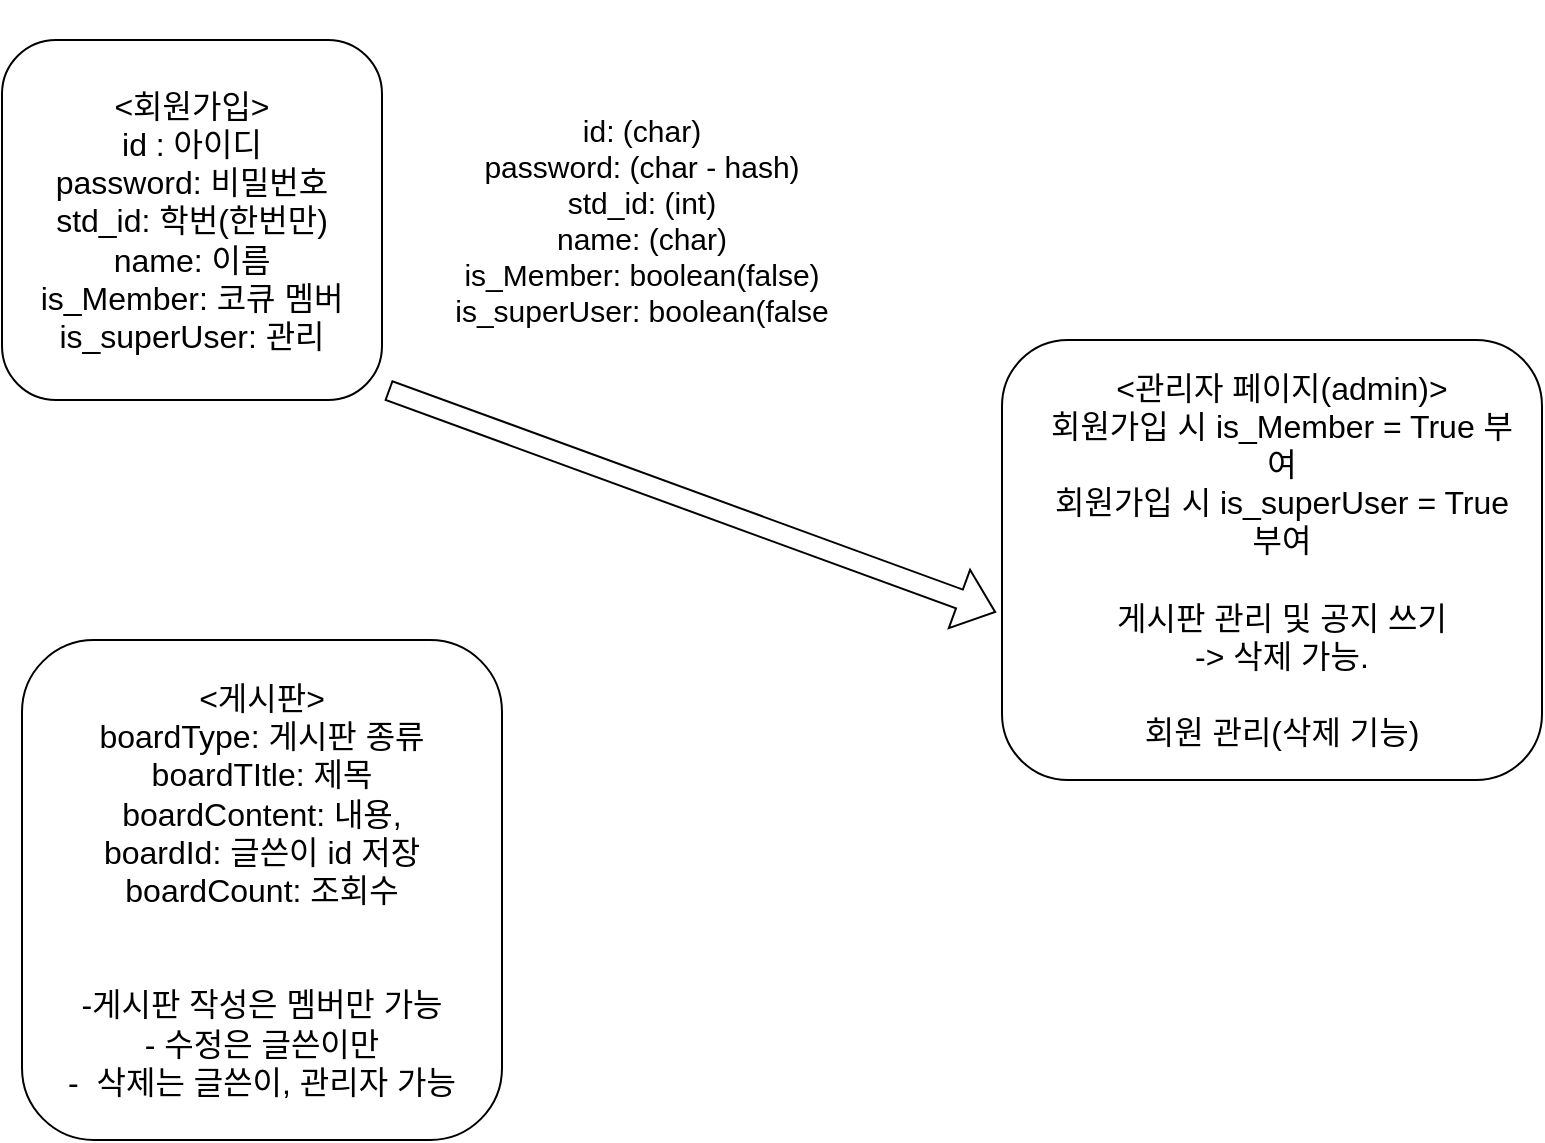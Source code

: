 <mxfile version="22.0.3" type="device">
  <diagram id="C5RBs43oDa-KdzZeNtuy" name="Page-1">
    <mxGraphModel dx="1100" dy="809" grid="1" gridSize="10" guides="1" tooltips="1" connect="1" arrows="1" fold="1" page="1" pageScale="1" pageWidth="827" pageHeight="1169" math="0" shadow="0">
      <root>
        <mxCell id="WIyWlLk6GJQsqaUBKTNV-0" />
        <mxCell id="WIyWlLk6GJQsqaUBKTNV-1" parent="WIyWlLk6GJQsqaUBKTNV-0" />
        <mxCell id="DdtnG8coqytSgWlLhSMR-16" value="" style="rounded=1;whiteSpace=wrap;html=1;" parent="WIyWlLk6GJQsqaUBKTNV-1" vertex="1">
          <mxGeometry x="30" y="330" width="240" height="250" as="geometry" />
        </mxCell>
        <mxCell id="DdtnG8coqytSgWlLhSMR-8" value="" style="rounded=1;whiteSpace=wrap;html=1;" parent="WIyWlLk6GJQsqaUBKTNV-1" vertex="1">
          <mxGeometry x="520" y="180" width="270" height="220" as="geometry" />
        </mxCell>
        <mxCell id="DdtnG8coqytSgWlLhSMR-1" value="" style="rounded=1;whiteSpace=wrap;html=1;" parent="WIyWlLk6GJQsqaUBKTNV-1" vertex="1">
          <mxGeometry x="20" y="30" width="190" height="180" as="geometry" />
        </mxCell>
        <mxCell id="DdtnG8coqytSgWlLhSMR-0" value="&lt;font style=&quot;font-size: 16px;&quot;&gt;&amp;lt;회원가입&amp;gt;&lt;br&gt;id : 아이디&lt;br&gt;password: 비밀번호&lt;br&gt;std_id: 학번(한번만)&lt;br&gt;name: 이름&lt;br&gt;is_Member: 코큐 멤버&lt;br&gt;is_superUser: 관리&lt;br&gt;&lt;br&gt;&lt;/font&gt;" style="text;html=1;strokeColor=none;fillColor=none;align=center;verticalAlign=middle;whiteSpace=wrap;rounded=0;" parent="WIyWlLk6GJQsqaUBKTNV-1" vertex="1">
          <mxGeometry x="20" y="10" width="190" height="240" as="geometry" />
        </mxCell>
        <mxCell id="DdtnG8coqytSgWlLhSMR-2" value="&lt;font style=&quot;font-size: 15px;&quot;&gt;id: (char)&lt;br&gt;password: (char - hash)&lt;br&gt;std_id: (int)&lt;br&gt;name: (char)&lt;br&gt;is_Member: boolean(false)&lt;br&gt;is_superUser: boolean(false&lt;/font&gt;" style="text;html=1;strokeColor=none;fillColor=none;align=center;verticalAlign=middle;whiteSpace=wrap;rounded=0;" parent="WIyWlLk6GJQsqaUBKTNV-1" vertex="1">
          <mxGeometry x="240" y="10" width="200" height="220" as="geometry" />
        </mxCell>
        <mxCell id="DdtnG8coqytSgWlLhSMR-7" value="&lt;font style=&quot;font-size: 16px;&quot;&gt;&amp;lt;관리자 페이지(admin)&amp;gt;&lt;br&gt;회원가입 시 is_Member = True 부여&lt;br&gt;회원가입 시 is_superUser = True 부여&lt;br&gt;&lt;br&gt;게시판 관리 및 공지 쓰기&lt;br&gt;-&amp;gt; 삭제 가능.&lt;br&gt;&lt;br&gt;회원 관리(삭제 기능)&lt;br&gt;&lt;/font&gt;" style="text;html=1;strokeColor=none;fillColor=none;align=center;verticalAlign=middle;whiteSpace=wrap;rounded=0;" parent="WIyWlLk6GJQsqaUBKTNV-1" vertex="1">
          <mxGeometry x="540" y="140" width="240" height="300" as="geometry" />
        </mxCell>
        <mxCell id="DdtnG8coqytSgWlLhSMR-11" value="" style="shape=flexArrow;endArrow=classic;html=1;rounded=0;exitX=1.016;exitY=0.813;exitDx=0;exitDy=0;exitPerimeter=0;entryX=-0.011;entryY=0.619;entryDx=0;entryDy=0;entryPerimeter=0;" parent="WIyWlLk6GJQsqaUBKTNV-1" source="DdtnG8coqytSgWlLhSMR-0" target="DdtnG8coqytSgWlLhSMR-8" edge="1">
          <mxGeometry width="50" height="50" relative="1" as="geometry">
            <mxPoint x="320" y="310" as="sourcePoint" />
            <mxPoint x="370" y="260" as="targetPoint" />
          </mxGeometry>
        </mxCell>
        <mxCell id="DdtnG8coqytSgWlLhSMR-12" value="&lt;font style=&quot;font-size: 16px;&quot;&gt;&amp;lt;게시판&amp;gt;&lt;br&gt;boardType: 게시판 종류&lt;br&gt;boardTItle: 제목&lt;br&gt;boardContent: 내용,&lt;br&gt;boardId: 글쓴이 id 저장&lt;br&gt;boardCount: 조회수&lt;br&gt;&lt;br&gt;&lt;br&gt;-게시판 작성은 멤버만 가능&lt;br&gt;- 수정은 글쓴이만&lt;br&gt;-&amp;nbsp; 삭제는 글쓴이, 관리자 가능&lt;/font&gt;" style="text;html=1;strokeColor=none;fillColor=none;align=center;verticalAlign=middle;whiteSpace=wrap;rounded=0;" parent="WIyWlLk6GJQsqaUBKTNV-1" vertex="1">
          <mxGeometry x="40" y="360" width="220" height="190" as="geometry" />
        </mxCell>
      </root>
    </mxGraphModel>
  </diagram>
</mxfile>
